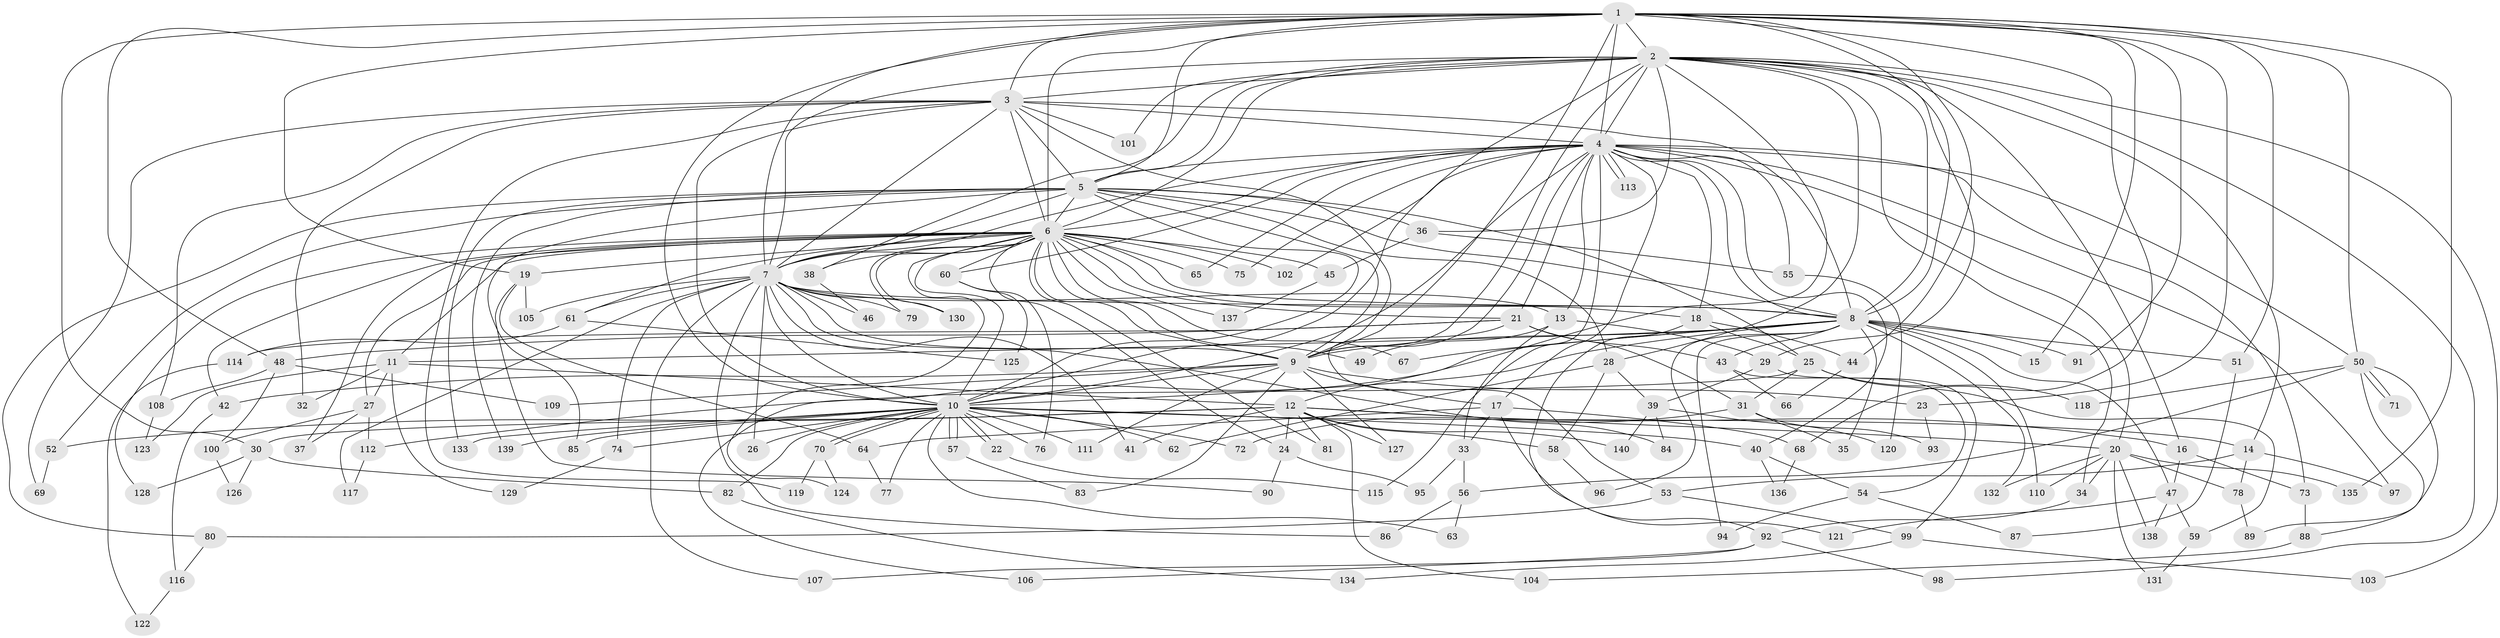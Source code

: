 // Generated by graph-tools (version 1.1) at 2025/35/03/09/25 02:35:13]
// undirected, 140 vertices, 305 edges
graph export_dot {
graph [start="1"]
  node [color=gray90,style=filled];
  1;
  2;
  3;
  4;
  5;
  6;
  7;
  8;
  9;
  10;
  11;
  12;
  13;
  14;
  15;
  16;
  17;
  18;
  19;
  20;
  21;
  22;
  23;
  24;
  25;
  26;
  27;
  28;
  29;
  30;
  31;
  32;
  33;
  34;
  35;
  36;
  37;
  38;
  39;
  40;
  41;
  42;
  43;
  44;
  45;
  46;
  47;
  48;
  49;
  50;
  51;
  52;
  53;
  54;
  55;
  56;
  57;
  58;
  59;
  60;
  61;
  62;
  63;
  64;
  65;
  66;
  67;
  68;
  69;
  70;
  71;
  72;
  73;
  74;
  75;
  76;
  77;
  78;
  79;
  80;
  81;
  82;
  83;
  84;
  85;
  86;
  87;
  88;
  89;
  90;
  91;
  92;
  93;
  94;
  95;
  96;
  97;
  98;
  99;
  100;
  101;
  102;
  103;
  104;
  105;
  106;
  107;
  108;
  109;
  110;
  111;
  112;
  113;
  114;
  115;
  116;
  117;
  118;
  119;
  120;
  121;
  122;
  123;
  124;
  125;
  126;
  127;
  128;
  129;
  130;
  131;
  132;
  133;
  134;
  135;
  136;
  137;
  138;
  139;
  140;
  1 -- 2;
  1 -- 3;
  1 -- 4;
  1 -- 5;
  1 -- 6;
  1 -- 7;
  1 -- 8;
  1 -- 9;
  1 -- 10;
  1 -- 15;
  1 -- 19;
  1 -- 23;
  1 -- 30;
  1 -- 44;
  1 -- 48;
  1 -- 50;
  1 -- 51;
  1 -- 68;
  1 -- 91;
  1 -- 135;
  2 -- 3;
  2 -- 4;
  2 -- 5;
  2 -- 6;
  2 -- 7;
  2 -- 8;
  2 -- 9;
  2 -- 10;
  2 -- 12;
  2 -- 14;
  2 -- 16;
  2 -- 28;
  2 -- 29;
  2 -- 34;
  2 -- 36;
  2 -- 38;
  2 -- 98;
  2 -- 101;
  2 -- 103;
  3 -- 4;
  3 -- 5;
  3 -- 6;
  3 -- 7;
  3 -- 8;
  3 -- 9;
  3 -- 10;
  3 -- 32;
  3 -- 69;
  3 -- 101;
  3 -- 108;
  3 -- 119;
  4 -- 5;
  4 -- 6;
  4 -- 7;
  4 -- 8;
  4 -- 9;
  4 -- 10;
  4 -- 13;
  4 -- 17;
  4 -- 18;
  4 -- 20;
  4 -- 21;
  4 -- 40;
  4 -- 50;
  4 -- 55;
  4 -- 60;
  4 -- 65;
  4 -- 73;
  4 -- 75;
  4 -- 97;
  4 -- 102;
  4 -- 113;
  4 -- 113;
  4 -- 115;
  5 -- 6;
  5 -- 7;
  5 -- 8;
  5 -- 9;
  5 -- 10;
  5 -- 25;
  5 -- 28;
  5 -- 36;
  5 -- 52;
  5 -- 80;
  5 -- 85;
  5 -- 133;
  5 -- 139;
  6 -- 7;
  6 -- 8;
  6 -- 9;
  6 -- 10;
  6 -- 11;
  6 -- 18;
  6 -- 19;
  6 -- 21;
  6 -- 24;
  6 -- 27;
  6 -- 37;
  6 -- 38;
  6 -- 42;
  6 -- 45;
  6 -- 49;
  6 -- 60;
  6 -- 61;
  6 -- 65;
  6 -- 67;
  6 -- 75;
  6 -- 79;
  6 -- 81;
  6 -- 102;
  6 -- 124;
  6 -- 128;
  6 -- 130;
  6 -- 137;
  7 -- 8;
  7 -- 9;
  7 -- 10;
  7 -- 13;
  7 -- 26;
  7 -- 41;
  7 -- 46;
  7 -- 61;
  7 -- 74;
  7 -- 79;
  7 -- 84;
  7 -- 86;
  7 -- 105;
  7 -- 107;
  7 -- 117;
  7 -- 130;
  8 -- 9;
  8 -- 10;
  8 -- 11;
  8 -- 15;
  8 -- 35;
  8 -- 43;
  8 -- 47;
  8 -- 51;
  8 -- 67;
  8 -- 91;
  8 -- 94;
  8 -- 96;
  8 -- 106;
  8 -- 110;
  8 -- 132;
  9 -- 10;
  9 -- 17;
  9 -- 23;
  9 -- 42;
  9 -- 83;
  9 -- 109;
  9 -- 111;
  9 -- 127;
  10 -- 14;
  10 -- 22;
  10 -- 22;
  10 -- 26;
  10 -- 40;
  10 -- 57;
  10 -- 57;
  10 -- 62;
  10 -- 63;
  10 -- 70;
  10 -- 70;
  10 -- 72;
  10 -- 74;
  10 -- 76;
  10 -- 77;
  10 -- 82;
  10 -- 85;
  10 -- 111;
  10 -- 133;
  10 -- 139;
  11 -- 12;
  11 -- 27;
  11 -- 32;
  11 -- 123;
  11 -- 129;
  12 -- 16;
  12 -- 20;
  12 -- 24;
  12 -- 30;
  12 -- 41;
  12 -- 52;
  12 -- 58;
  12 -- 81;
  12 -- 104;
  12 -- 127;
  12 -- 140;
  13 -- 29;
  13 -- 33;
  13 -- 49;
  14 -- 53;
  14 -- 78;
  14 -- 97;
  16 -- 47;
  16 -- 73;
  17 -- 33;
  17 -- 64;
  17 -- 68;
  17 -- 121;
  18 -- 25;
  18 -- 44;
  18 -- 92;
  19 -- 64;
  19 -- 90;
  19 -- 105;
  20 -- 34;
  20 -- 78;
  20 -- 110;
  20 -- 131;
  20 -- 132;
  20 -- 135;
  20 -- 138;
  21 -- 31;
  21 -- 43;
  21 -- 48;
  21 -- 53;
  21 -- 114;
  22 -- 115;
  23 -- 93;
  24 -- 90;
  24 -- 95;
  25 -- 31;
  25 -- 59;
  25 -- 112;
  25 -- 118;
  27 -- 37;
  27 -- 100;
  27 -- 112;
  28 -- 39;
  28 -- 58;
  28 -- 62;
  29 -- 39;
  29 -- 99;
  30 -- 82;
  30 -- 126;
  30 -- 128;
  31 -- 35;
  31 -- 72;
  31 -- 93;
  33 -- 56;
  33 -- 95;
  34 -- 92;
  36 -- 45;
  36 -- 55;
  38 -- 46;
  39 -- 84;
  39 -- 120;
  39 -- 140;
  40 -- 54;
  40 -- 136;
  42 -- 116;
  43 -- 54;
  43 -- 66;
  44 -- 66;
  45 -- 137;
  47 -- 59;
  47 -- 121;
  47 -- 138;
  48 -- 100;
  48 -- 108;
  48 -- 109;
  50 -- 56;
  50 -- 71;
  50 -- 71;
  50 -- 88;
  50 -- 89;
  50 -- 118;
  51 -- 87;
  52 -- 69;
  53 -- 80;
  53 -- 99;
  54 -- 87;
  54 -- 94;
  55 -- 120;
  56 -- 63;
  56 -- 86;
  57 -- 83;
  58 -- 96;
  59 -- 131;
  60 -- 76;
  60 -- 125;
  61 -- 114;
  61 -- 125;
  64 -- 77;
  68 -- 136;
  70 -- 119;
  70 -- 124;
  73 -- 88;
  74 -- 129;
  78 -- 89;
  80 -- 116;
  82 -- 134;
  88 -- 104;
  92 -- 98;
  92 -- 106;
  92 -- 107;
  99 -- 103;
  99 -- 134;
  100 -- 126;
  108 -- 123;
  112 -- 117;
  114 -- 122;
  116 -- 122;
}
